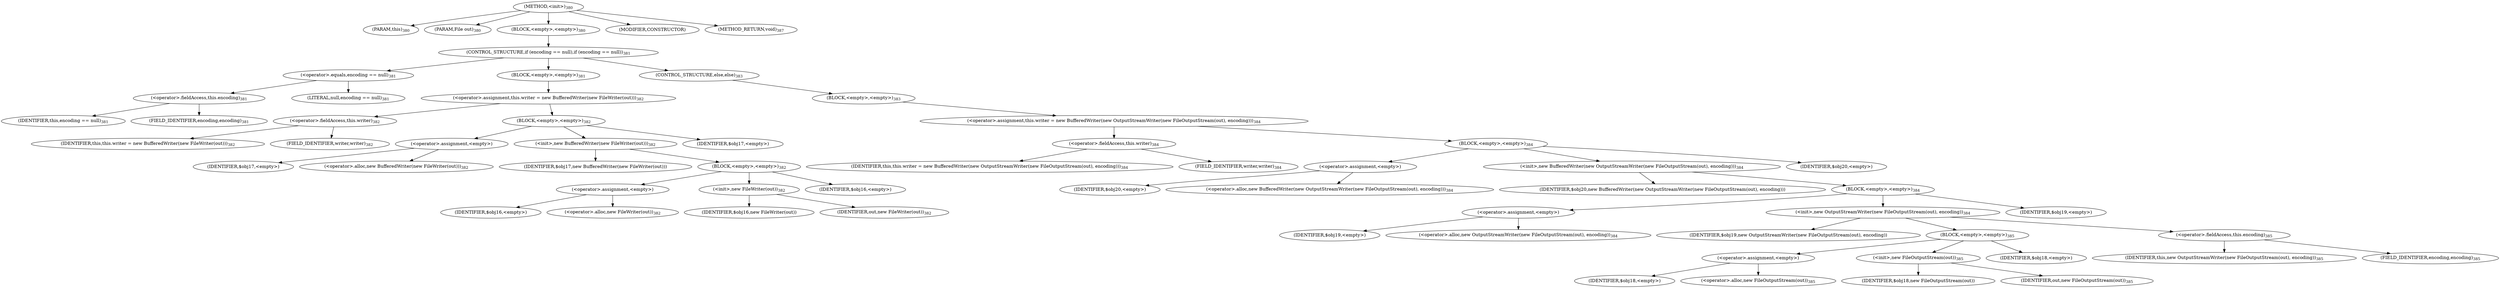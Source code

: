 digraph "&lt;init&gt;" {  
"879" [label = <(METHOD,&lt;init&gt;)<SUB>380</SUB>> ]
"880" [label = <(PARAM,this)<SUB>380</SUB>> ]
"881" [label = <(PARAM,File out)<SUB>380</SUB>> ]
"882" [label = <(BLOCK,&lt;empty&gt;,&lt;empty&gt;)<SUB>380</SUB>> ]
"883" [label = <(CONTROL_STRUCTURE,if (encoding == null),if (encoding == null))<SUB>381</SUB>> ]
"884" [label = <(&lt;operator&gt;.equals,encoding == null)<SUB>381</SUB>> ]
"885" [label = <(&lt;operator&gt;.fieldAccess,this.encoding)<SUB>381</SUB>> ]
"886" [label = <(IDENTIFIER,this,encoding == null)<SUB>381</SUB>> ]
"887" [label = <(FIELD_IDENTIFIER,encoding,encoding)<SUB>381</SUB>> ]
"888" [label = <(LITERAL,null,encoding == null)<SUB>381</SUB>> ]
"889" [label = <(BLOCK,&lt;empty&gt;,&lt;empty&gt;)<SUB>381</SUB>> ]
"890" [label = <(&lt;operator&gt;.assignment,this.writer = new BufferedWriter(new FileWriter(out)))<SUB>382</SUB>> ]
"891" [label = <(&lt;operator&gt;.fieldAccess,this.writer)<SUB>382</SUB>> ]
"892" [label = <(IDENTIFIER,this,this.writer = new BufferedWriter(new FileWriter(out)))<SUB>382</SUB>> ]
"893" [label = <(FIELD_IDENTIFIER,writer,writer)<SUB>382</SUB>> ]
"894" [label = <(BLOCK,&lt;empty&gt;,&lt;empty&gt;)<SUB>382</SUB>> ]
"895" [label = <(&lt;operator&gt;.assignment,&lt;empty&gt;)> ]
"896" [label = <(IDENTIFIER,$obj17,&lt;empty&gt;)> ]
"897" [label = <(&lt;operator&gt;.alloc,new BufferedWriter(new FileWriter(out)))<SUB>382</SUB>> ]
"898" [label = <(&lt;init&gt;,new BufferedWriter(new FileWriter(out)))<SUB>382</SUB>> ]
"899" [label = <(IDENTIFIER,$obj17,new BufferedWriter(new FileWriter(out)))> ]
"900" [label = <(BLOCK,&lt;empty&gt;,&lt;empty&gt;)<SUB>382</SUB>> ]
"901" [label = <(&lt;operator&gt;.assignment,&lt;empty&gt;)> ]
"902" [label = <(IDENTIFIER,$obj16,&lt;empty&gt;)> ]
"903" [label = <(&lt;operator&gt;.alloc,new FileWriter(out))<SUB>382</SUB>> ]
"904" [label = <(&lt;init&gt;,new FileWriter(out))<SUB>382</SUB>> ]
"905" [label = <(IDENTIFIER,$obj16,new FileWriter(out))> ]
"906" [label = <(IDENTIFIER,out,new FileWriter(out))<SUB>382</SUB>> ]
"907" [label = <(IDENTIFIER,$obj16,&lt;empty&gt;)> ]
"908" [label = <(IDENTIFIER,$obj17,&lt;empty&gt;)> ]
"909" [label = <(CONTROL_STRUCTURE,else,else)<SUB>383</SUB>> ]
"910" [label = <(BLOCK,&lt;empty&gt;,&lt;empty&gt;)<SUB>383</SUB>> ]
"911" [label = <(&lt;operator&gt;.assignment,this.writer = new BufferedWriter(new OutputStreamWriter(new FileOutputStream(out), encoding)))<SUB>384</SUB>> ]
"912" [label = <(&lt;operator&gt;.fieldAccess,this.writer)<SUB>384</SUB>> ]
"913" [label = <(IDENTIFIER,this,this.writer = new BufferedWriter(new OutputStreamWriter(new FileOutputStream(out), encoding)))<SUB>384</SUB>> ]
"914" [label = <(FIELD_IDENTIFIER,writer,writer)<SUB>384</SUB>> ]
"915" [label = <(BLOCK,&lt;empty&gt;,&lt;empty&gt;)<SUB>384</SUB>> ]
"916" [label = <(&lt;operator&gt;.assignment,&lt;empty&gt;)> ]
"917" [label = <(IDENTIFIER,$obj20,&lt;empty&gt;)> ]
"918" [label = <(&lt;operator&gt;.alloc,new BufferedWriter(new OutputStreamWriter(new FileOutputStream(out), encoding)))<SUB>384</SUB>> ]
"919" [label = <(&lt;init&gt;,new BufferedWriter(new OutputStreamWriter(new FileOutputStream(out), encoding)))<SUB>384</SUB>> ]
"920" [label = <(IDENTIFIER,$obj20,new BufferedWriter(new OutputStreamWriter(new FileOutputStream(out), encoding)))> ]
"921" [label = <(BLOCK,&lt;empty&gt;,&lt;empty&gt;)<SUB>384</SUB>> ]
"922" [label = <(&lt;operator&gt;.assignment,&lt;empty&gt;)> ]
"923" [label = <(IDENTIFIER,$obj19,&lt;empty&gt;)> ]
"924" [label = <(&lt;operator&gt;.alloc,new OutputStreamWriter(new FileOutputStream(out), encoding))<SUB>384</SUB>> ]
"925" [label = <(&lt;init&gt;,new OutputStreamWriter(new FileOutputStream(out), encoding))<SUB>384</SUB>> ]
"926" [label = <(IDENTIFIER,$obj19,new OutputStreamWriter(new FileOutputStream(out), encoding))> ]
"927" [label = <(BLOCK,&lt;empty&gt;,&lt;empty&gt;)<SUB>385</SUB>> ]
"928" [label = <(&lt;operator&gt;.assignment,&lt;empty&gt;)> ]
"929" [label = <(IDENTIFIER,$obj18,&lt;empty&gt;)> ]
"930" [label = <(&lt;operator&gt;.alloc,new FileOutputStream(out))<SUB>385</SUB>> ]
"931" [label = <(&lt;init&gt;,new FileOutputStream(out))<SUB>385</SUB>> ]
"932" [label = <(IDENTIFIER,$obj18,new FileOutputStream(out))> ]
"933" [label = <(IDENTIFIER,out,new FileOutputStream(out))<SUB>385</SUB>> ]
"934" [label = <(IDENTIFIER,$obj18,&lt;empty&gt;)> ]
"935" [label = <(&lt;operator&gt;.fieldAccess,this.encoding)<SUB>385</SUB>> ]
"936" [label = <(IDENTIFIER,this,new OutputStreamWriter(new FileOutputStream(out), encoding))<SUB>385</SUB>> ]
"937" [label = <(FIELD_IDENTIFIER,encoding,encoding)<SUB>385</SUB>> ]
"938" [label = <(IDENTIFIER,$obj19,&lt;empty&gt;)> ]
"939" [label = <(IDENTIFIER,$obj20,&lt;empty&gt;)> ]
"940" [label = <(MODIFIER,CONSTRUCTOR)> ]
"941" [label = <(METHOD_RETURN,void)<SUB>387</SUB>> ]
  "879" -> "880" 
  "879" -> "881" 
  "879" -> "882" 
  "879" -> "940" 
  "879" -> "941" 
  "882" -> "883" 
  "883" -> "884" 
  "883" -> "889" 
  "883" -> "909" 
  "884" -> "885" 
  "884" -> "888" 
  "885" -> "886" 
  "885" -> "887" 
  "889" -> "890" 
  "890" -> "891" 
  "890" -> "894" 
  "891" -> "892" 
  "891" -> "893" 
  "894" -> "895" 
  "894" -> "898" 
  "894" -> "908" 
  "895" -> "896" 
  "895" -> "897" 
  "898" -> "899" 
  "898" -> "900" 
  "900" -> "901" 
  "900" -> "904" 
  "900" -> "907" 
  "901" -> "902" 
  "901" -> "903" 
  "904" -> "905" 
  "904" -> "906" 
  "909" -> "910" 
  "910" -> "911" 
  "911" -> "912" 
  "911" -> "915" 
  "912" -> "913" 
  "912" -> "914" 
  "915" -> "916" 
  "915" -> "919" 
  "915" -> "939" 
  "916" -> "917" 
  "916" -> "918" 
  "919" -> "920" 
  "919" -> "921" 
  "921" -> "922" 
  "921" -> "925" 
  "921" -> "938" 
  "922" -> "923" 
  "922" -> "924" 
  "925" -> "926" 
  "925" -> "927" 
  "925" -> "935" 
  "927" -> "928" 
  "927" -> "931" 
  "927" -> "934" 
  "928" -> "929" 
  "928" -> "930" 
  "931" -> "932" 
  "931" -> "933" 
  "935" -> "936" 
  "935" -> "937" 
}
